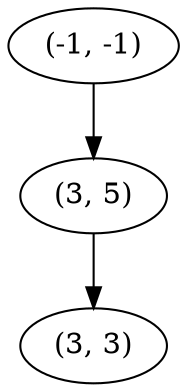 strict digraph G {
"(3, 5)" [niveau=1];
"(3, 3)" [niveau=2];
"(-1, -1)" [niveau=0];
"(3, 5)" -> "(3, 3)";
"(-1, -1)" -> "(3, 5)";
}
